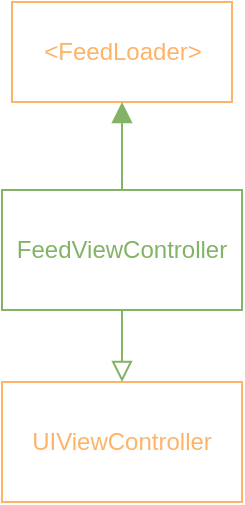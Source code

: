 <mxfile version="14.9.5" type="github">
  <diagram id="C5RBs43oDa-KdzZeNtuy" name="Page-1">
    <mxGraphModel dx="1006" dy="602" grid="1" gridSize="10" guides="1" tooltips="1" connect="1" arrows="1" fold="1" page="1" pageScale="1" pageWidth="827" pageHeight="1169" math="0" shadow="0">
      <root>
        <mxCell id="WIyWlLk6GJQsqaUBKTNV-0" />
        <mxCell id="WIyWlLk6GJQsqaUBKTNV-1" parent="WIyWlLk6GJQsqaUBKTNV-0" />
        <mxCell id="6uqJ5VnDMY3r38TNFolU-4" value="FeedViewController" style="rounded=0;whiteSpace=wrap;html=1;strokeColor=#82B366;fontColor=#82B366;" vertex="1" parent="WIyWlLk6GJQsqaUBKTNV-1">
          <mxGeometry x="252" y="174" width="120" height="60" as="geometry" />
        </mxCell>
        <mxCell id="6uqJ5VnDMY3r38TNFolU-5" value="UIViewController" style="rounded=0;whiteSpace=wrap;html=1;labelBackgroundColor=#ffffff;fontColor=#FFB366;strokeColor=#FFB366;" vertex="1" parent="WIyWlLk6GJQsqaUBKTNV-1">
          <mxGeometry x="252" y="270" width="120" height="60" as="geometry" />
        </mxCell>
        <mxCell id="6uqJ5VnDMY3r38TNFolU-6" value="" style="endArrow=block;endSize=8;endFill=0;html=1;fontColor=#FFCC99;exitX=0.5;exitY=1;exitDx=0;exitDy=0;entryX=0.5;entryY=0;entryDx=0;entryDy=0;jumpSize=4;fillColor=#d5e8d4;strokeColor=#82b366;" edge="1" parent="WIyWlLk6GJQsqaUBKTNV-1" source="6uqJ5VnDMY3r38TNFolU-4" target="6uqJ5VnDMY3r38TNFolU-5">
          <mxGeometry width="160" relative="1" as="geometry">
            <mxPoint x="360" y="320" as="sourcePoint" />
            <mxPoint x="520" y="320" as="targetPoint" />
          </mxGeometry>
        </mxCell>
        <mxCell id="6uqJ5VnDMY3r38TNFolU-7" value="&amp;lt;FeedLoader&amp;gt;" style="html=1;labelBackgroundColor=#ffffff;fontColor=#FFB366;strokeColor=#FFB366;gradientColor=none;" vertex="1" parent="WIyWlLk6GJQsqaUBKTNV-1">
          <mxGeometry x="257" y="80" width="110" height="50" as="geometry" />
        </mxCell>
        <mxCell id="6uqJ5VnDMY3r38TNFolU-11" value="" style="endArrow=block;endFill=1;html=1;edgeStyle=orthogonalEdgeStyle;align=left;verticalAlign=top;fontColor=#FFB366;endSize=8;strokeColor=#82B366;entryX=0.5;entryY=1;entryDx=0;entryDy=0;exitX=0.5;exitY=0;exitDx=0;exitDy=0;" edge="1" parent="WIyWlLk6GJQsqaUBKTNV-1" source="6uqJ5VnDMY3r38TNFolU-4" target="6uqJ5VnDMY3r38TNFolU-7">
          <mxGeometry x="-1" relative="1" as="geometry">
            <mxPoint x="312" y="170" as="sourcePoint" />
            <mxPoint x="520" y="380" as="targetPoint" />
          </mxGeometry>
        </mxCell>
      </root>
    </mxGraphModel>
  </diagram>
</mxfile>
